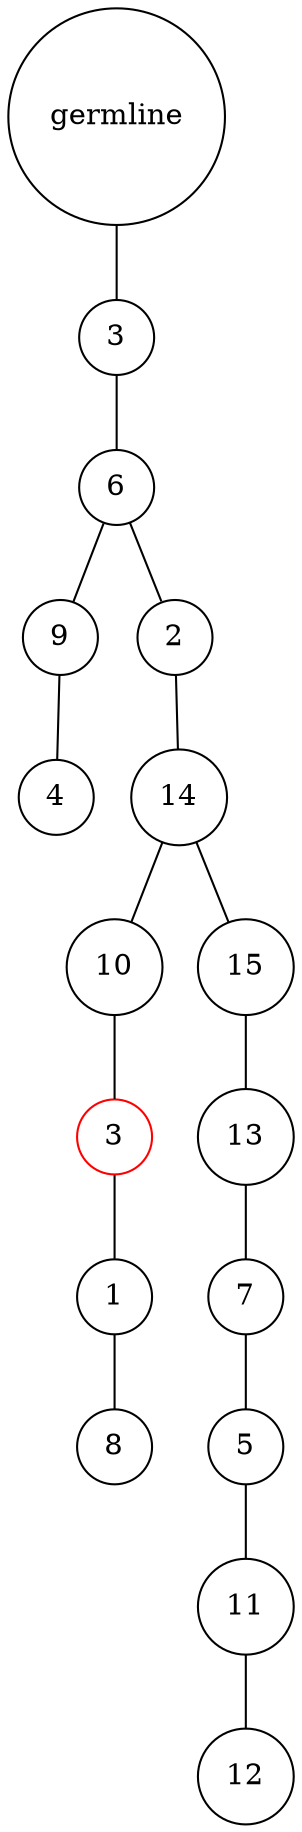 graph {
	rankdir=UD;
	splines=line;
	node [shape=circle]
	"0x7f9b1f6862b0" [label="germline"];
	"0x7f9b1f6862e0" [label="3"];
	"0x7f9b1f6862b0" -- "0x7f9b1f6862e0" ;
	"0x7f9b1f686310" [label="6"];
	"0x7f9b1f6862e0" -- "0x7f9b1f686310" ;
	"0x7f9b1f686340" [label="9"];
	"0x7f9b1f686310" -- "0x7f9b1f686340" ;
	"0x7f9b1f686370" [label="4"];
	"0x7f9b1f686340" -- "0x7f9b1f686370" ;
	"0x7f9b1f6863a0" [label="2"];
	"0x7f9b1f686310" -- "0x7f9b1f6863a0" ;
	"0x7f9b1f6863d0" [label="14"];
	"0x7f9b1f6863a0" -- "0x7f9b1f6863d0" ;
	"0x7f9b1f686400" [label="10"];
	"0x7f9b1f6863d0" -- "0x7f9b1f686400" ;
	"0x7f9b1f686430" [label="3",color="red"];
	"0x7f9b1f686400" -- "0x7f9b1f686430" ;
	"0x7f9b1f686460" [label="1"];
	"0x7f9b1f686430" -- "0x7f9b1f686460" ;
	"0x7f9b1f686490" [label="8"];
	"0x7f9b1f686460" -- "0x7f9b1f686490" ;
	"0x7f9b1f6864c0" [label="15"];
	"0x7f9b1f6863d0" -- "0x7f9b1f6864c0" ;
	"0x7f9b1f6864f0" [label="13"];
	"0x7f9b1f6864c0" -- "0x7f9b1f6864f0" ;
	"0x7f9b1f686520" [label="7"];
	"0x7f9b1f6864f0" -- "0x7f9b1f686520" ;
	"0x7f9b1f686550" [label="5"];
	"0x7f9b1f686520" -- "0x7f9b1f686550" ;
	"0x7f9b1f686580" [label="11"];
	"0x7f9b1f686550" -- "0x7f9b1f686580" ;
	"0x7f9b1f6865b0" [label="12"];
	"0x7f9b1f686580" -- "0x7f9b1f6865b0" ;
}
